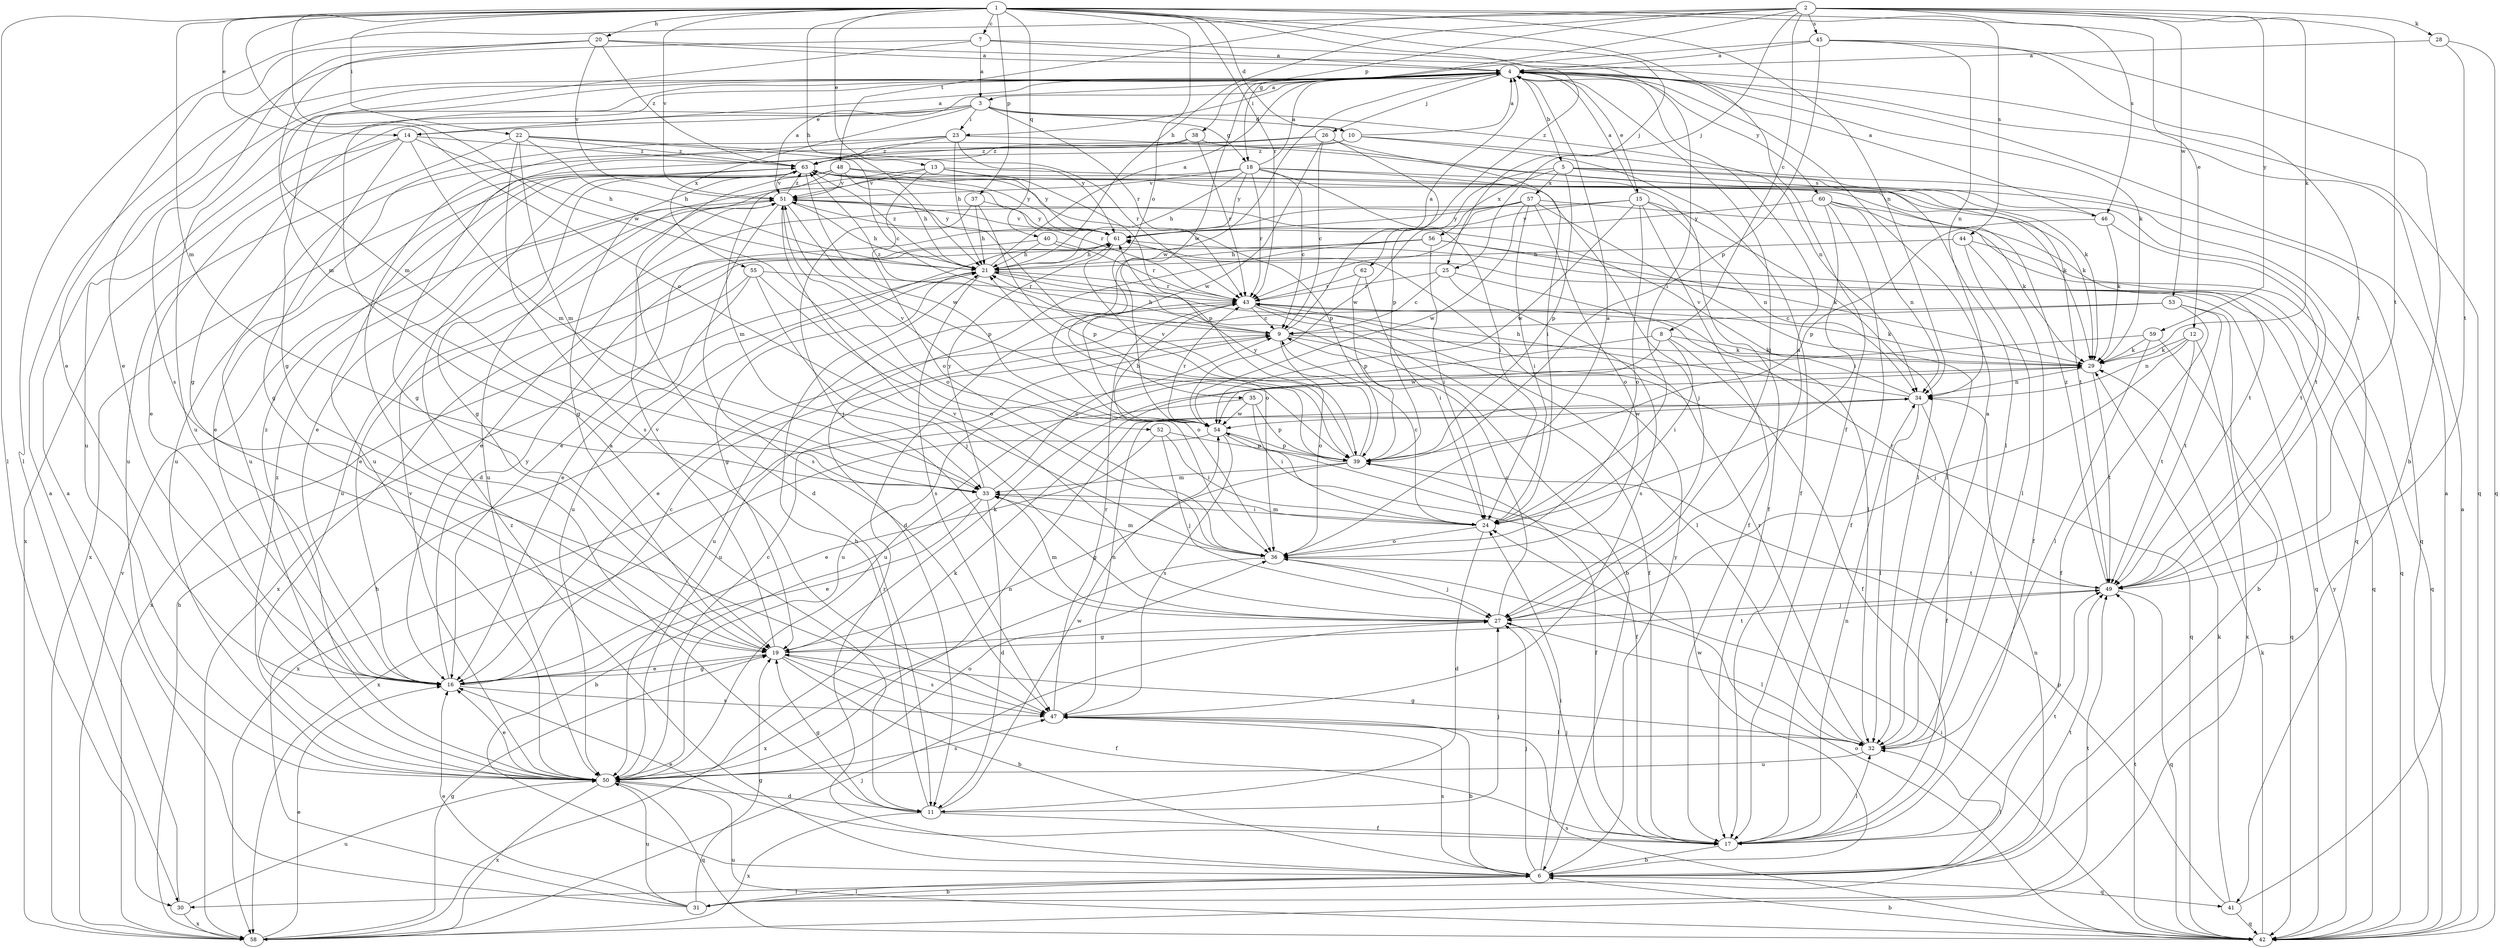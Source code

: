 strict digraph  {
	4 -> 3 [label=a];
	7 -> 3 [label=a];
	7 -> 4 [label=a];
	9 -> 4 [label=a];
	10 -> 4 [label=a];
	11 -> 4 [label=a];
	14 -> 4 [label=a];
	15 -> 4 [label=a];
	18 -> 4 [label=a];
	20 -> 4 [label=a];
	21 -> 4 [label=a];
	27 -> 4 [label=a];
	28 -> 4 [label=a];
	30 -> 4 [label=a];
	31 -> 4 [label=a];
	32 -> 4 [label=a];
	36 -> 4 [label=a];
	41 -> 4 [label=a];
	42 -> 4 [label=a];
	45 -> 4 [label=a];
	46 -> 4 [label=a];
	51 -> 4 [label=a];
	4 -> 5 [label=b];
	17 -> 6 [label=b];
	19 -> 6 [label=b];
	21 -> 6 [label=b];
	31 -> 6 [label=b];
	33 -> 6 [label=b];
	42 -> 6 [label=b];
	45 -> 6 [label=b];
	47 -> 6 [label=b];
	53 -> 6 [label=b];
	1 -> 7 [label=c];
	2 -> 8 [label=c];
	16 -> 9 [label=c];
	18 -> 9 [label=c];
	22 -> 9 [label=c];
	24 -> 9 [label=c];
	25 -> 9 [label=c];
	26 -> 9 [label=c];
	27 -> 9 [label=c];
	33 -> 9 [label=c];
	43 -> 9 [label=c];
	50 -> 9 [label=c];
	53 -> 9 [label=c];
	1 -> 10 [label=d];
	3 -> 10 [label=d];
	23 -> 11 [label=d];
	24 -> 11 [label=d];
	33 -> 11 [label=d];
	48 -> 11 [label=d];
	50 -> 11 [label=d];
	56 -> 11 [label=d];
	1 -> 12 [label=e];
	1 -> 13 [label=e];
	1 -> 14 [label=e];
	3 -> 14 [label=e];
	4 -> 15 [label=e];
	7 -> 16 [label=e];
	13 -> 16 [label=e];
	14 -> 16 [label=e];
	15 -> 16 [label=e];
	17 -> 16 [label=e];
	19 -> 16 [label=e];
	20 -> 16 [label=e];
	31 -> 16 [label=e];
	33 -> 16 [label=e];
	40 -> 16 [label=e];
	50 -> 16 [label=e];
	52 -> 16 [label=e];
	53 -> 16 [label=e];
	55 -> 16 [label=e];
	57 -> 16 [label=e];
	58 -> 16 [label=e];
	63 -> 16 [label=e];
	1 -> 17 [label=f];
	8 -> 17 [label=f];
	10 -> 17 [label=f];
	11 -> 17 [label=f];
	15 -> 17 [label=f];
	18 -> 17 [label=f];
	19 -> 17 [label=f];
	34 -> 17 [label=f];
	39 -> 17 [label=f];
	43 -> 17 [label=f];
	44 -> 17 [label=f];
	53 -> 17 [label=f];
	54 -> 17 [label=f];
	60 -> 17 [label=f];
	2 -> 18 [label=g];
	3 -> 18 [label=g];
	3 -> 19 [label=g];
	4 -> 19 [label=g];
	11 -> 19 [label=g];
	14 -> 19 [label=g];
	16 -> 19 [label=g];
	21 -> 19 [label=g];
	27 -> 19 [label=g];
	31 -> 19 [label=g];
	32 -> 19 [label=g];
	38 -> 19 [label=g];
	39 -> 19 [label=g];
	48 -> 19 [label=g];
	58 -> 19 [label=g];
	63 -> 19 [label=g];
	1 -> 20 [label=h];
	1 -> 21 [label=h];
	2 -> 21 [label=h];
	9 -> 21 [label=h];
	11 -> 21 [label=h];
	14 -> 21 [label=h];
	18 -> 21 [label=h];
	22 -> 21 [label=h];
	23 -> 21 [label=h];
	31 -> 21 [label=h];
	34 -> 21 [label=h];
	37 -> 21 [label=h];
	39 -> 21 [label=h];
	40 -> 21 [label=h];
	44 -> 21 [label=h];
	48 -> 21 [label=h];
	51 -> 21 [label=h];
	56 -> 21 [label=h];
	58 -> 21 [label=h];
	61 -> 21 [label=h];
	1 -> 22 [label=i];
	3 -> 23 [label=i];
	4 -> 23 [label=i];
	6 -> 24 [label=i];
	8 -> 24 [label=i];
	18 -> 24 [label=i];
	20 -> 24 [label=i];
	26 -> 24 [label=i];
	33 -> 24 [label=i];
	35 -> 24 [label=i];
	42 -> 24 [label=i];
	52 -> 24 [label=i];
	56 -> 24 [label=i];
	57 -> 24 [label=i];
	60 -> 24 [label=i];
	62 -> 24 [label=i];
	1 -> 25 [label=j];
	2 -> 25 [label=j];
	4 -> 26 [label=j];
	4 -> 27 [label=j];
	6 -> 27 [label=j];
	11 -> 27 [label=j];
	12 -> 27 [label=j];
	17 -> 27 [label=j];
	18 -> 27 [label=j];
	36 -> 27 [label=j];
	37 -> 27 [label=j];
	49 -> 27 [label=j];
	52 -> 27 [label=j];
	55 -> 27 [label=j];
	58 -> 27 [label=j];
	2 -> 28 [label=k];
	2 -> 29 [label=k];
	4 -> 29 [label=k];
	8 -> 29 [label=k];
	9 -> 29 [label=k];
	12 -> 29 [label=k];
	19 -> 29 [label=k];
	23 -> 29 [label=k];
	41 -> 29 [label=k];
	42 -> 29 [label=k];
	43 -> 29 [label=k];
	46 -> 29 [label=k];
	48 -> 29 [label=k];
	50 -> 29 [label=k];
	56 -> 29 [label=k];
	59 -> 29 [label=k];
	60 -> 29 [label=k];
	63 -> 29 [label=k];
	1 -> 30 [label=l];
	2 -> 30 [label=l];
	6 -> 30 [label=l];
	6 -> 31 [label=l];
	6 -> 32 [label=l];
	15 -> 32 [label=l];
	17 -> 32 [label=l];
	25 -> 32 [label=l];
	27 -> 32 [label=l];
	34 -> 32 [label=l];
	38 -> 32 [label=l];
	43 -> 32 [label=l];
	44 -> 32 [label=l];
	47 -> 32 [label=l];
	57 -> 32 [label=l];
	59 -> 32 [label=l];
	1 -> 33 [label=m];
	7 -> 33 [label=m];
	14 -> 33 [label=m];
	20 -> 33 [label=m];
	22 -> 33 [label=m];
	24 -> 33 [label=m];
	27 -> 33 [label=m];
	36 -> 33 [label=m];
	39 -> 33 [label=m];
	48 -> 33 [label=m];
	1 -> 34 [label=n];
	3 -> 34 [label=n];
	12 -> 34 [label=n];
	15 -> 34 [label=n];
	17 -> 34 [label=n];
	29 -> 34 [label=n];
	31 -> 34 [label=n];
	45 -> 34 [label=n];
	47 -> 34 [label=n];
	50 -> 34 [label=n];
	60 -> 34 [label=n];
	1 -> 35 [label=o];
	1 -> 36 [label=o];
	9 -> 36 [label=o];
	13 -> 36 [label=o];
	15 -> 36 [label=o];
	24 -> 36 [label=o];
	42 -> 36 [label=o];
	43 -> 36 [label=o];
	50 -> 36 [label=o];
	51 -> 36 [label=o];
	55 -> 36 [label=o];
	57 -> 36 [label=o];
	61 -> 36 [label=o];
	1 -> 37 [label=p];
	2 -> 38 [label=p];
	5 -> 39 [label=p];
	13 -> 39 [label=p];
	26 -> 39 [label=p];
	35 -> 39 [label=p];
	37 -> 39 [label=p];
	41 -> 39 [label=p];
	45 -> 39 [label=p];
	46 -> 39 [label=p];
	51 -> 39 [label=p];
	52 -> 39 [label=p];
	54 -> 39 [label=p];
	62 -> 39 [label=p];
	63 -> 39 [label=p];
	1 -> 40 [label=q];
	5 -> 41 [label=q];
	6 -> 41 [label=q];
	7 -> 42 [label=q];
	9 -> 42 [label=q];
	10 -> 42 [label=q];
	28 -> 42 [label=q];
	40 -> 42 [label=q];
	41 -> 42 [label=q];
	44 -> 42 [label=q];
	49 -> 42 [label=q];
	50 -> 42 [label=q];
	56 -> 42 [label=q];
	57 -> 42 [label=q];
	59 -> 42 [label=q];
	1 -> 43 [label=r];
	3 -> 43 [label=r];
	6 -> 43 [label=r];
	18 -> 43 [label=r];
	21 -> 43 [label=r];
	22 -> 43 [label=r];
	25 -> 43 [label=r];
	32 -> 43 [label=r];
	38 -> 43 [label=r];
	40 -> 43 [label=r];
	47 -> 43 [label=r];
	49 -> 43 [label=r];
	54 -> 43 [label=r];
	55 -> 43 [label=r];
	57 -> 43 [label=r];
	62 -> 43 [label=r];
	63 -> 43 [label=r];
	1 -> 44 [label=s];
	2 -> 45 [label=s];
	2 -> 46 [label=s];
	5 -> 46 [label=s];
	6 -> 47 [label=s];
	16 -> 47 [label=s];
	19 -> 47 [label=s];
	20 -> 47 [label=s];
	21 -> 47 [label=s];
	22 -> 47 [label=s];
	25 -> 47 [label=s];
	42 -> 47 [label=s];
	50 -> 47 [label=s];
	51 -> 47 [label=s];
	54 -> 47 [label=s];
	2 -> 48 [label=t];
	2 -> 49 [label=t];
	5 -> 49 [label=t];
	6 -> 49 [label=t];
	12 -> 49 [label=t];
	13 -> 49 [label=t];
	17 -> 49 [label=t];
	19 -> 49 [label=t];
	28 -> 49 [label=t];
	29 -> 49 [label=t];
	31 -> 49 [label=t];
	36 -> 49 [label=t];
	42 -> 49 [label=t];
	45 -> 49 [label=t];
	46 -> 49 [label=t];
	53 -> 49 [label=t];
	60 -> 49 [label=t];
	3 -> 50 [label=u];
	4 -> 50 [label=u];
	8 -> 50 [label=u];
	9 -> 50 [label=u];
	10 -> 50 [label=u];
	18 -> 50 [label=u];
	22 -> 50 [label=u];
	23 -> 50 [label=u];
	26 -> 50 [label=u];
	30 -> 50 [label=u];
	31 -> 50 [label=u];
	32 -> 50 [label=u];
	42 -> 50 [label=u];
	43 -> 50 [label=u];
	51 -> 50 [label=u];
	59 -> 50 [label=u];
	61 -> 50 [label=u];
	1 -> 51 [label=v];
	13 -> 51 [label=v];
	18 -> 51 [label=v];
	19 -> 51 [label=v];
	20 -> 51 [label=v];
	27 -> 51 [label=v];
	34 -> 51 [label=v];
	39 -> 51 [label=v];
	48 -> 51 [label=v];
	50 -> 51 [label=v];
	54 -> 51 [label=v];
	58 -> 51 [label=v];
	61 -> 51 [label=v];
	63 -> 51 [label=v];
	1 -> 52 [label=w];
	2 -> 53 [label=w];
	4 -> 54 [label=w];
	5 -> 54 [label=w];
	6 -> 54 [label=w];
	8 -> 54 [label=w];
	11 -> 54 [label=w];
	15 -> 54 [label=w];
	26 -> 54 [label=w];
	34 -> 54 [label=w];
	35 -> 54 [label=w];
	45 -> 54 [label=w];
	57 -> 54 [label=w];
	63 -> 54 [label=w];
	3 -> 55 [label=x];
	5 -> 56 [label=x];
	5 -> 57 [label=x];
	11 -> 58 [label=x];
	12 -> 58 [label=x];
	14 -> 58 [label=x];
	30 -> 58 [label=x];
	35 -> 58 [label=x];
	36 -> 58 [label=x];
	50 -> 58 [label=x];
	54 -> 58 [label=x];
	55 -> 58 [label=x];
	56 -> 58 [label=x];
	63 -> 58 [label=x];
	2 -> 59 [label=y];
	4 -> 60 [label=y];
	6 -> 61 [label=y];
	13 -> 61 [label=y];
	15 -> 61 [label=y];
	16 -> 61 [label=y];
	18 -> 61 [label=y];
	23 -> 61 [label=y];
	33 -> 61 [label=y];
	37 -> 61 [label=y];
	39 -> 61 [label=y];
	42 -> 61 [label=y];
	48 -> 61 [label=y];
	51 -> 61 [label=y];
	57 -> 61 [label=y];
	60 -> 61 [label=y];
	1 -> 62 [label=z];
	6 -> 63 [label=z];
	9 -> 63 [label=z];
	10 -> 63 [label=z];
	14 -> 63 [label=z];
	16 -> 63 [label=z];
	20 -> 63 [label=z];
	21 -> 63 [label=z];
	22 -> 63 [label=z];
	23 -> 63 [label=z];
	26 -> 63 [label=z];
	38 -> 63 [label=z];
	49 -> 63 [label=z];
	50 -> 63 [label=z];
	51 -> 63 [label=z];
}
